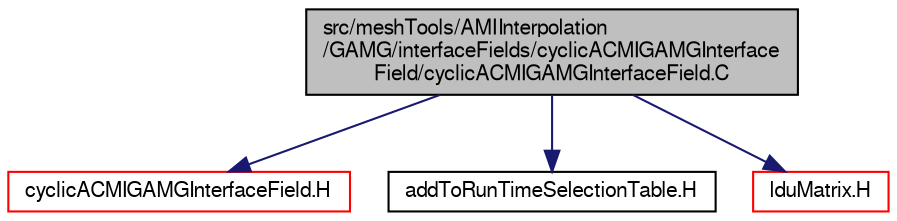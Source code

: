 digraph "src/meshTools/AMIInterpolation/GAMG/interfaceFields/cyclicACMIGAMGInterfaceField/cyclicACMIGAMGInterfaceField.C"
{
  bgcolor="transparent";
  edge [fontname="FreeSans",fontsize="10",labelfontname="FreeSans",labelfontsize="10"];
  node [fontname="FreeSans",fontsize="10",shape=record];
  Node0 [label="src/meshTools/AMIInterpolation\l/GAMG/interfaceFields/cyclicACMIGAMGInterface\lField/cyclicACMIGAMGInterfaceField.C",height=0.2,width=0.4,color="black", fillcolor="grey75", style="filled", fontcolor="black"];
  Node0 -> Node1 [color="midnightblue",fontsize="10",style="solid",fontname="FreeSans"];
  Node1 [label="cyclicACMIGAMGInterfaceField.H",height=0.2,width=0.4,color="red",URL="$a07307.html"];
  Node0 -> Node211 [color="midnightblue",fontsize="10",style="solid",fontname="FreeSans"];
  Node211 [label="addToRunTimeSelectionTable.H",height=0.2,width=0.4,color="black",URL="$a09263.html",tooltip="Macros for easy insertion into run-time selection tables. "];
  Node0 -> Node212 [color="midnightblue",fontsize="10",style="solid",fontname="FreeSans"];
  Node212 [label="lduMatrix.H",height=0.2,width=0.4,color="red",URL="$a10694.html"];
}
